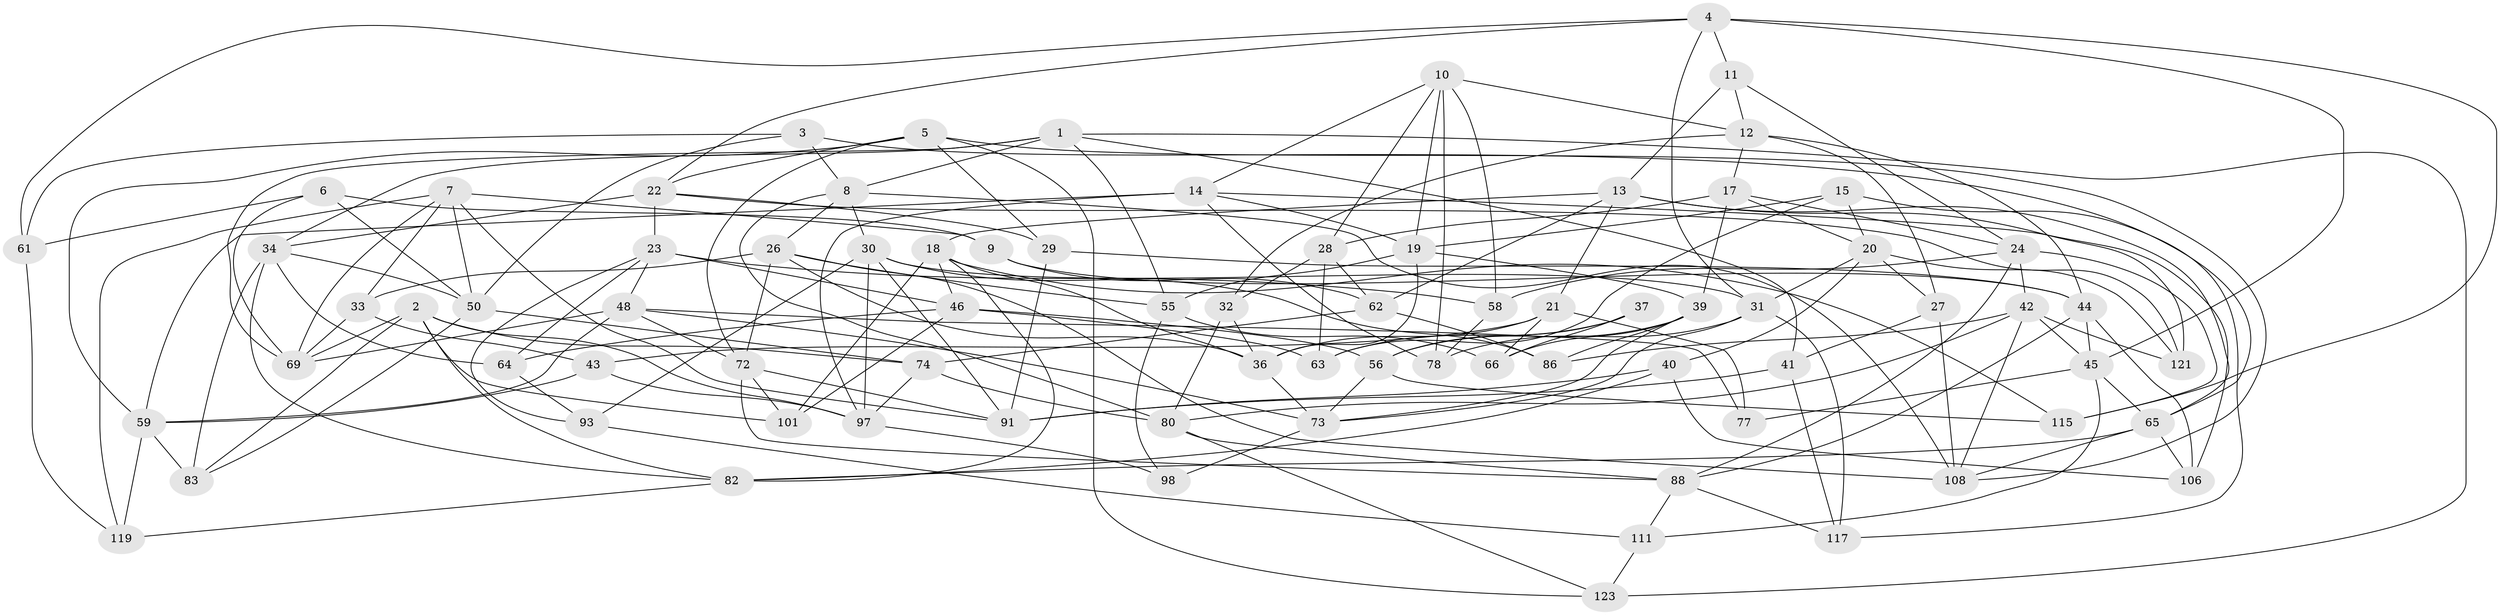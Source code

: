 // Generated by graph-tools (version 1.1) at 2025/52/02/27/25 19:52:27]
// undirected, 78 vertices, 197 edges
graph export_dot {
graph [start="1"]
  node [color=gray90,style=filled];
  1 [super="+57"];
  2 [super="+120"];
  3;
  4 [super="+16"];
  5 [super="+68"];
  6;
  7 [super="+116"];
  8 [super="+95"];
  9;
  10 [super="+110"];
  11;
  12 [super="+96"];
  13 [super="+38"];
  14 [super="+54"];
  15;
  17 [super="+90"];
  18 [super="+53"];
  19 [super="+67"];
  20 [super="+107"];
  21 [super="+35"];
  22 [super="+104"];
  23 [super="+114"];
  24 [super="+25"];
  26 [super="+100"];
  27;
  28 [super="+92"];
  29;
  30 [super="+52"];
  31 [super="+75"];
  32;
  33;
  34 [super="+81"];
  36 [super="+84"];
  37;
  39 [super="+60"];
  40;
  41;
  42 [super="+94"];
  43;
  44 [super="+47"];
  45 [super="+51"];
  46 [super="+71"];
  48 [super="+49"];
  50 [super="+79"];
  55 [super="+70"];
  56 [super="+87"];
  58;
  59 [super="+122"];
  61;
  62 [super="+89"];
  63;
  64;
  65 [super="+102"];
  66;
  69 [super="+113"];
  72 [super="+103"];
  73 [super="+76"];
  74 [super="+105"];
  77;
  78;
  80 [super="+124"];
  82 [super="+85"];
  83;
  86;
  88 [super="+112"];
  91 [super="+99"];
  93;
  97 [super="+118"];
  98;
  101;
  106;
  108 [super="+109"];
  111;
  115;
  117;
  119;
  121;
  123;
  1 -- 8;
  1 -- 123;
  1 -- 41;
  1 -- 34;
  1 -- 55;
  1 -- 69;
  2 -- 101;
  2 -- 82;
  2 -- 74;
  2 -- 97;
  2 -- 83;
  2 -- 69;
  3 -- 65;
  3 -- 61;
  3 -- 50;
  3 -- 8;
  4 -- 61;
  4 -- 11;
  4 -- 115;
  4 -- 45;
  4 -- 22;
  4 -- 31;
  5 -- 108;
  5 -- 59;
  5 -- 123;
  5 -- 29;
  5 -- 22;
  5 -- 72;
  6 -- 9;
  6 -- 50;
  6 -- 61;
  6 -- 69;
  7 -- 33;
  7 -- 9;
  7 -- 119;
  7 -- 50;
  7 -- 91;
  7 -- 69;
  8 -- 30;
  8 -- 80;
  8 -- 26;
  8 -- 108;
  9 -- 44;
  9 -- 62;
  10 -- 28;
  10 -- 19;
  10 -- 12;
  10 -- 58;
  10 -- 78;
  10 -- 14;
  11 -- 13;
  11 -- 24;
  11 -- 12;
  12 -- 27;
  12 -- 32;
  12 -- 44;
  12 -- 17;
  13 -- 21;
  13 -- 65;
  13 -- 121;
  13 -- 18;
  13 -- 62;
  14 -- 59;
  14 -- 78;
  14 -- 106;
  14 -- 19;
  14 -- 97;
  15 -- 19;
  15 -- 20;
  15 -- 117;
  15 -- 63;
  17 -- 39;
  17 -- 28 [weight=2];
  17 -- 20;
  17 -- 24;
  18 -- 82;
  18 -- 101;
  18 -- 115;
  18 -- 36;
  18 -- 46;
  19 -- 36;
  19 -- 39;
  19 -- 55;
  20 -- 40;
  20 -- 121;
  20 -- 27;
  20 -- 31;
  21 -- 77 [weight=2];
  21 -- 43;
  21 -- 66;
  21 -- 36;
  22 -- 34;
  22 -- 29;
  22 -- 121;
  22 -- 23;
  23 -- 46;
  23 -- 48;
  23 -- 93;
  23 -- 64;
  23 -- 58;
  24 -- 115;
  24 -- 58;
  24 -- 42;
  24 -- 88;
  26 -- 72;
  26 -- 33;
  26 -- 36;
  26 -- 108;
  26 -- 55;
  27 -- 41;
  27 -- 108;
  28 -- 62;
  28 -- 32;
  28 -- 63;
  29 -- 91;
  29 -- 44;
  30 -- 86;
  30 -- 97;
  30 -- 93;
  30 -- 91;
  30 -- 31;
  31 -- 78;
  31 -- 73;
  31 -- 117;
  32 -- 36;
  32 -- 80;
  33 -- 43;
  33 -- 69;
  34 -- 64;
  34 -- 50;
  34 -- 83;
  34 -- 82;
  36 -- 73;
  37 -- 66;
  37 -- 63;
  37 -- 56 [weight=2];
  39 -- 66;
  39 -- 56;
  39 -- 86;
  39 -- 73;
  40 -- 106;
  40 -- 91;
  40 -- 82;
  41 -- 117;
  41 -- 91;
  42 -- 86;
  42 -- 80;
  42 -- 121;
  42 -- 108;
  42 -- 45;
  43 -- 59;
  43 -- 97;
  44 -- 106;
  44 -- 88;
  44 -- 45;
  45 -- 65;
  45 -- 77;
  45 -- 111;
  46 -- 101;
  46 -- 64;
  46 -- 56;
  46 -- 63;
  48 -- 72;
  48 -- 77;
  48 -- 59;
  48 -- 69;
  48 -- 73;
  50 -- 83;
  50 -- 74;
  55 -- 66;
  55 -- 98 [weight=2];
  56 -- 115;
  56 -- 73;
  58 -- 78;
  59 -- 83;
  59 -- 119;
  61 -- 119;
  62 -- 86;
  62 -- 74 [weight=2];
  64 -- 93;
  65 -- 106;
  65 -- 108;
  65 -- 82;
  72 -- 88;
  72 -- 101;
  72 -- 91;
  73 -- 98;
  74 -- 97;
  74 -- 80;
  80 -- 88;
  80 -- 123;
  82 -- 119;
  88 -- 111;
  88 -- 117;
  93 -- 111;
  97 -- 98;
  111 -- 123;
}
